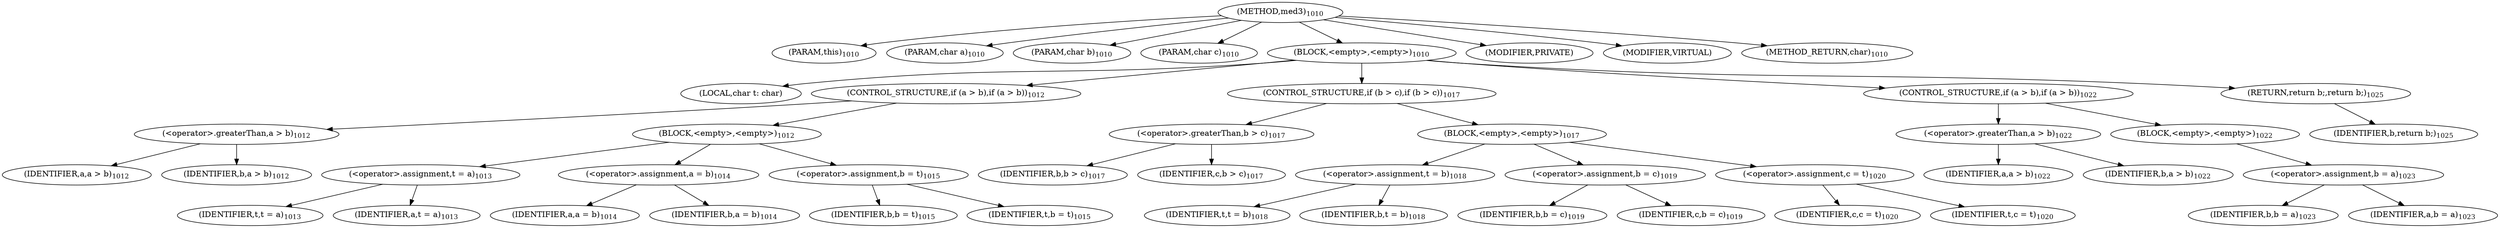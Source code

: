 digraph "med3" {  
"3309" [label = <(METHOD,med3)<SUB>1010</SUB>> ]
"3310" [label = <(PARAM,this)<SUB>1010</SUB>> ]
"3311" [label = <(PARAM,char a)<SUB>1010</SUB>> ]
"3312" [label = <(PARAM,char b)<SUB>1010</SUB>> ]
"3313" [label = <(PARAM,char c)<SUB>1010</SUB>> ]
"3314" [label = <(BLOCK,&lt;empty&gt;,&lt;empty&gt;)<SUB>1010</SUB>> ]
"3315" [label = <(LOCAL,char t: char)> ]
"3316" [label = <(CONTROL_STRUCTURE,if (a &gt; b),if (a &gt; b))<SUB>1012</SUB>> ]
"3317" [label = <(&lt;operator&gt;.greaterThan,a &gt; b)<SUB>1012</SUB>> ]
"3318" [label = <(IDENTIFIER,a,a &gt; b)<SUB>1012</SUB>> ]
"3319" [label = <(IDENTIFIER,b,a &gt; b)<SUB>1012</SUB>> ]
"3320" [label = <(BLOCK,&lt;empty&gt;,&lt;empty&gt;)<SUB>1012</SUB>> ]
"3321" [label = <(&lt;operator&gt;.assignment,t = a)<SUB>1013</SUB>> ]
"3322" [label = <(IDENTIFIER,t,t = a)<SUB>1013</SUB>> ]
"3323" [label = <(IDENTIFIER,a,t = a)<SUB>1013</SUB>> ]
"3324" [label = <(&lt;operator&gt;.assignment,a = b)<SUB>1014</SUB>> ]
"3325" [label = <(IDENTIFIER,a,a = b)<SUB>1014</SUB>> ]
"3326" [label = <(IDENTIFIER,b,a = b)<SUB>1014</SUB>> ]
"3327" [label = <(&lt;operator&gt;.assignment,b = t)<SUB>1015</SUB>> ]
"3328" [label = <(IDENTIFIER,b,b = t)<SUB>1015</SUB>> ]
"3329" [label = <(IDENTIFIER,t,b = t)<SUB>1015</SUB>> ]
"3330" [label = <(CONTROL_STRUCTURE,if (b &gt; c),if (b &gt; c))<SUB>1017</SUB>> ]
"3331" [label = <(&lt;operator&gt;.greaterThan,b &gt; c)<SUB>1017</SUB>> ]
"3332" [label = <(IDENTIFIER,b,b &gt; c)<SUB>1017</SUB>> ]
"3333" [label = <(IDENTIFIER,c,b &gt; c)<SUB>1017</SUB>> ]
"3334" [label = <(BLOCK,&lt;empty&gt;,&lt;empty&gt;)<SUB>1017</SUB>> ]
"3335" [label = <(&lt;operator&gt;.assignment,t = b)<SUB>1018</SUB>> ]
"3336" [label = <(IDENTIFIER,t,t = b)<SUB>1018</SUB>> ]
"3337" [label = <(IDENTIFIER,b,t = b)<SUB>1018</SUB>> ]
"3338" [label = <(&lt;operator&gt;.assignment,b = c)<SUB>1019</SUB>> ]
"3339" [label = <(IDENTIFIER,b,b = c)<SUB>1019</SUB>> ]
"3340" [label = <(IDENTIFIER,c,b = c)<SUB>1019</SUB>> ]
"3341" [label = <(&lt;operator&gt;.assignment,c = t)<SUB>1020</SUB>> ]
"3342" [label = <(IDENTIFIER,c,c = t)<SUB>1020</SUB>> ]
"3343" [label = <(IDENTIFIER,t,c = t)<SUB>1020</SUB>> ]
"3344" [label = <(CONTROL_STRUCTURE,if (a &gt; b),if (a &gt; b))<SUB>1022</SUB>> ]
"3345" [label = <(&lt;operator&gt;.greaterThan,a &gt; b)<SUB>1022</SUB>> ]
"3346" [label = <(IDENTIFIER,a,a &gt; b)<SUB>1022</SUB>> ]
"3347" [label = <(IDENTIFIER,b,a &gt; b)<SUB>1022</SUB>> ]
"3348" [label = <(BLOCK,&lt;empty&gt;,&lt;empty&gt;)<SUB>1022</SUB>> ]
"3349" [label = <(&lt;operator&gt;.assignment,b = a)<SUB>1023</SUB>> ]
"3350" [label = <(IDENTIFIER,b,b = a)<SUB>1023</SUB>> ]
"3351" [label = <(IDENTIFIER,a,b = a)<SUB>1023</SUB>> ]
"3352" [label = <(RETURN,return b;,return b;)<SUB>1025</SUB>> ]
"3353" [label = <(IDENTIFIER,b,return b;)<SUB>1025</SUB>> ]
"3354" [label = <(MODIFIER,PRIVATE)> ]
"3355" [label = <(MODIFIER,VIRTUAL)> ]
"3356" [label = <(METHOD_RETURN,char)<SUB>1010</SUB>> ]
  "3309" -> "3310" 
  "3309" -> "3311" 
  "3309" -> "3312" 
  "3309" -> "3313" 
  "3309" -> "3314" 
  "3309" -> "3354" 
  "3309" -> "3355" 
  "3309" -> "3356" 
  "3314" -> "3315" 
  "3314" -> "3316" 
  "3314" -> "3330" 
  "3314" -> "3344" 
  "3314" -> "3352" 
  "3316" -> "3317" 
  "3316" -> "3320" 
  "3317" -> "3318" 
  "3317" -> "3319" 
  "3320" -> "3321" 
  "3320" -> "3324" 
  "3320" -> "3327" 
  "3321" -> "3322" 
  "3321" -> "3323" 
  "3324" -> "3325" 
  "3324" -> "3326" 
  "3327" -> "3328" 
  "3327" -> "3329" 
  "3330" -> "3331" 
  "3330" -> "3334" 
  "3331" -> "3332" 
  "3331" -> "3333" 
  "3334" -> "3335" 
  "3334" -> "3338" 
  "3334" -> "3341" 
  "3335" -> "3336" 
  "3335" -> "3337" 
  "3338" -> "3339" 
  "3338" -> "3340" 
  "3341" -> "3342" 
  "3341" -> "3343" 
  "3344" -> "3345" 
  "3344" -> "3348" 
  "3345" -> "3346" 
  "3345" -> "3347" 
  "3348" -> "3349" 
  "3349" -> "3350" 
  "3349" -> "3351" 
  "3352" -> "3353" 
}
